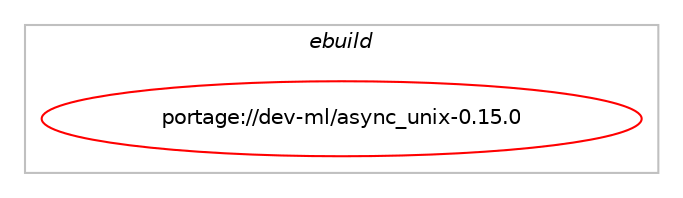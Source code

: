 digraph prolog {

# *************
# Graph options
# *************

newrank=true;
concentrate=true;
compound=true;
graph [rankdir=LR,fontname=Helvetica,fontsize=10,ranksep=1.5];#, ranksep=2.5, nodesep=0.2];
edge  [arrowhead=vee];
node  [fontname=Helvetica,fontsize=10];

# **********
# The ebuild
# **********

subgraph cluster_leftcol {
color=gray;
label=<<i>ebuild</i>>;
id [label="portage://dev-ml/async_unix-0.15.0", color=red, width=4, href="../dev-ml/async_unix-0.15.0.svg"];
}

# ****************
# The dependencies
# ****************

subgraph cluster_midcol {
color=gray;
label=<<i>dependencies</i>>;
subgraph cluster_compile {
fillcolor="#eeeeee";
style=filled;
label=<<i>compile</i>>;
# *** BEGIN UNKNOWN DEPENDENCY TYPE (TODO) ***
# id -> equal(package_dependency(portage://dev-ml/async_unix-0.15.0,install,no,dev-lang,ocaml,greaterequal,[4,,,4],any_same_slot,[use(optenable(ocamlopt),none)]))
# *** END UNKNOWN DEPENDENCY TYPE (TODO) ***

# *** BEGIN UNKNOWN DEPENDENCY TYPE (TODO) ***
# id -> equal(package_dependency(portage://dev-ml/async_unix-0.15.0,install,no,dev-ml,async_kernel,none,[,,],[slot(0),subslot(0.15)],[]))
# *** END UNKNOWN DEPENDENCY TYPE (TODO) ***

# *** BEGIN UNKNOWN DEPENDENCY TYPE (TODO) ***
# id -> equal(package_dependency(portage://dev-ml/async_unix-0.15.0,install,no,dev-ml,core_unix,none,[,,],[slot(0),subslot(0.15)],[]))
# *** END UNKNOWN DEPENDENCY TYPE (TODO) ***

# *** BEGIN UNKNOWN DEPENDENCY TYPE (TODO) ***
# id -> equal(package_dependency(portage://dev-ml/async_unix-0.15.0,install,no,dev-ml,dune,none,[,,],any_same_slot,[]))
# *** END UNKNOWN DEPENDENCY TYPE (TODO) ***

}
subgraph cluster_compileandrun {
fillcolor="#eeeeee";
style=filled;
label=<<i>compile and run</i>>;
}
subgraph cluster_run {
fillcolor="#eeeeee";
style=filled;
label=<<i>run</i>>;
# *** BEGIN UNKNOWN DEPENDENCY TYPE (TODO) ***
# id -> equal(package_dependency(portage://dev-ml/async_unix-0.15.0,run,no,dev-lang,ocaml,greaterequal,[4,,,4],any_same_slot,[use(optenable(ocamlopt),none)]))
# *** END UNKNOWN DEPENDENCY TYPE (TODO) ***

# *** BEGIN UNKNOWN DEPENDENCY TYPE (TODO) ***
# id -> equal(package_dependency(portage://dev-ml/async_unix-0.15.0,run,no,dev-ml,async_kernel,none,[,,],[slot(0),subslot(0.15)],[]))
# *** END UNKNOWN DEPENDENCY TYPE (TODO) ***

# *** BEGIN UNKNOWN DEPENDENCY TYPE (TODO) ***
# id -> equal(package_dependency(portage://dev-ml/async_unix-0.15.0,run,no,dev-ml,core_unix,none,[,,],[slot(0),subslot(0.15)],[]))
# *** END UNKNOWN DEPENDENCY TYPE (TODO) ***

# *** BEGIN UNKNOWN DEPENDENCY TYPE (TODO) ***
# id -> equal(package_dependency(portage://dev-ml/async_unix-0.15.0,run,no,dev-ml,dune,none,[,,],any_same_slot,[]))
# *** END UNKNOWN DEPENDENCY TYPE (TODO) ***

}
}

# **************
# The candidates
# **************

subgraph cluster_choices {
rank=same;
color=gray;
label=<<i>candidates</i>>;

}

}
